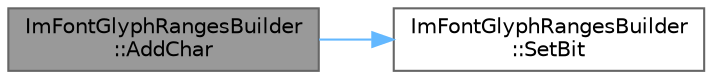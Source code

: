 digraph "ImFontGlyphRangesBuilder::AddChar"
{
 // LATEX_PDF_SIZE
  bgcolor="transparent";
  edge [fontname=Helvetica,fontsize=10,labelfontname=Helvetica,labelfontsize=10];
  node [fontname=Helvetica,fontsize=10,shape=box,height=0.2,width=0.4];
  rankdir="LR";
  Node1 [id="Node000001",label="ImFontGlyphRangesBuilder\l::AddChar",height=0.2,width=0.4,color="gray40", fillcolor="grey60", style="filled", fontcolor="black",tooltip=" "];
  Node1 -> Node2 [id="edge2_Node000001_Node000002",color="steelblue1",style="solid",tooltip=" "];
  Node2 [id="Node000002",label="ImFontGlyphRangesBuilder\l::SetBit",height=0.2,width=0.4,color="grey40", fillcolor="white", style="filled",URL="$struct_im_font_glyph_ranges_builder.html#a12474f5e042b7097a515db0abb71e3e6",tooltip=" "];
}
